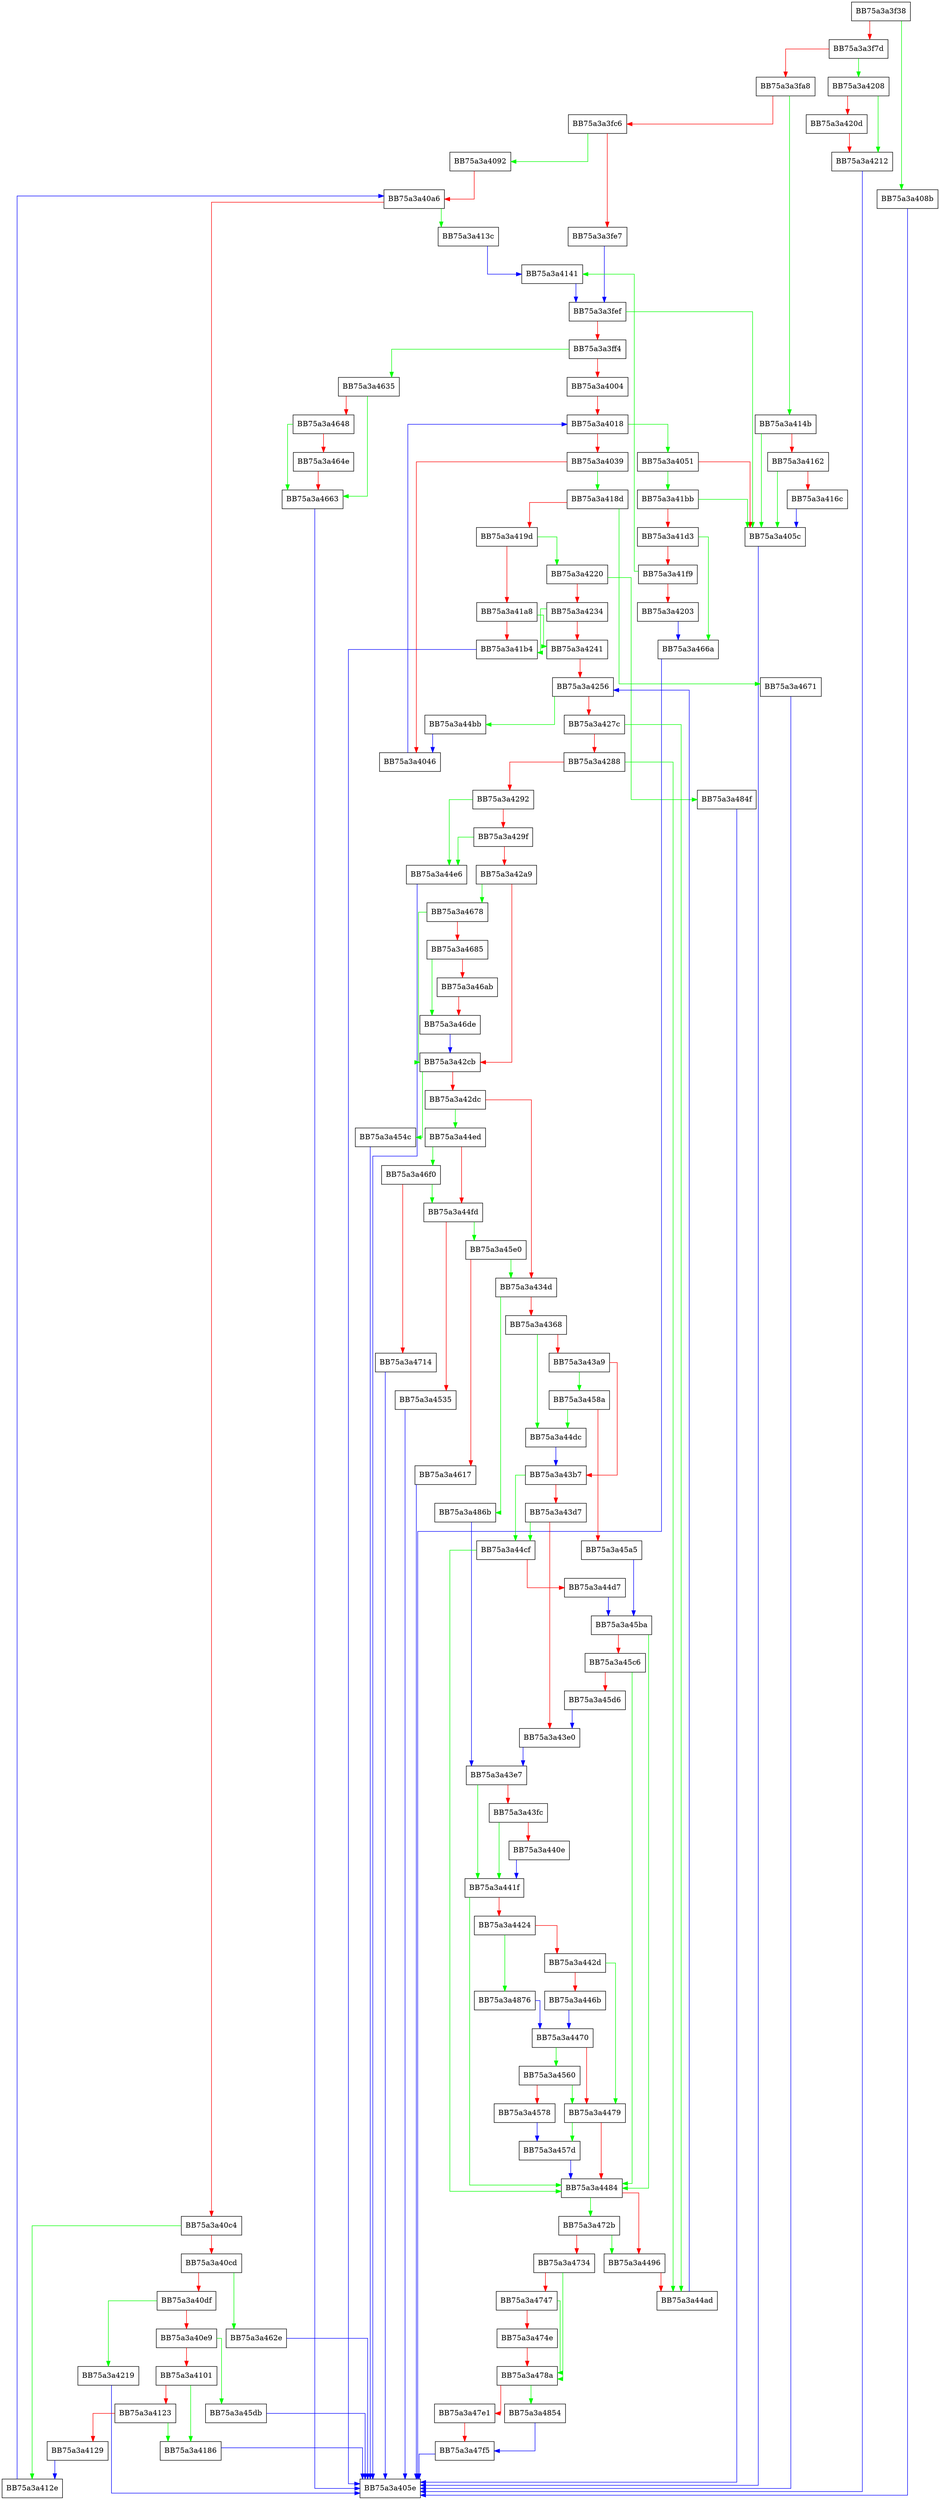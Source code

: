 digraph handleLinkAnnot {
  node [shape="box"];
  graph [splines=ortho];
  BB75a3a3f38 -> BB75a3a408b [color="green"];
  BB75a3a3f38 -> BB75a3a3f7d [color="red"];
  BB75a3a3f7d -> BB75a3a4208 [color="green"];
  BB75a3a3f7d -> BB75a3a3fa8 [color="red"];
  BB75a3a3fa8 -> BB75a3a414b [color="green"];
  BB75a3a3fa8 -> BB75a3a3fc6 [color="red"];
  BB75a3a3fc6 -> BB75a3a4092 [color="green"];
  BB75a3a3fc6 -> BB75a3a3fe7 [color="red"];
  BB75a3a3fe7 -> BB75a3a3fef [color="blue"];
  BB75a3a3fef -> BB75a3a405c [color="green"];
  BB75a3a3fef -> BB75a3a3ff4 [color="red"];
  BB75a3a3ff4 -> BB75a3a4635 [color="green"];
  BB75a3a3ff4 -> BB75a3a4004 [color="red"];
  BB75a3a4004 -> BB75a3a4018 [color="red"];
  BB75a3a4018 -> BB75a3a4051 [color="green"];
  BB75a3a4018 -> BB75a3a4039 [color="red"];
  BB75a3a4039 -> BB75a3a418d [color="green"];
  BB75a3a4039 -> BB75a3a4046 [color="red"];
  BB75a3a4046 -> BB75a3a4018 [color="blue"];
  BB75a3a4051 -> BB75a3a41bb [color="green"];
  BB75a3a4051 -> BB75a3a405c [color="red"];
  BB75a3a405c -> BB75a3a405e [color="blue"];
  BB75a3a408b -> BB75a3a405e [color="blue"];
  BB75a3a4092 -> BB75a3a40a6 [color="red"];
  BB75a3a40a6 -> BB75a3a413c [color="green"];
  BB75a3a40a6 -> BB75a3a40c4 [color="red"];
  BB75a3a40c4 -> BB75a3a412e [color="green"];
  BB75a3a40c4 -> BB75a3a40cd [color="red"];
  BB75a3a40cd -> BB75a3a462e [color="green"];
  BB75a3a40cd -> BB75a3a40df [color="red"];
  BB75a3a40df -> BB75a3a4219 [color="green"];
  BB75a3a40df -> BB75a3a40e9 [color="red"];
  BB75a3a40e9 -> BB75a3a45db [color="green"];
  BB75a3a40e9 -> BB75a3a4101 [color="red"];
  BB75a3a4101 -> BB75a3a4186 [color="green"];
  BB75a3a4101 -> BB75a3a4123 [color="red"];
  BB75a3a4123 -> BB75a3a4186 [color="green"];
  BB75a3a4123 -> BB75a3a4129 [color="red"];
  BB75a3a4129 -> BB75a3a412e [color="blue"];
  BB75a3a412e -> BB75a3a40a6 [color="blue"];
  BB75a3a413c -> BB75a3a4141 [color="blue"];
  BB75a3a4141 -> BB75a3a3fef [color="blue"];
  BB75a3a414b -> BB75a3a405c [color="green"];
  BB75a3a414b -> BB75a3a4162 [color="red"];
  BB75a3a4162 -> BB75a3a405c [color="green"];
  BB75a3a4162 -> BB75a3a416c [color="red"];
  BB75a3a416c -> BB75a3a405c [color="blue"];
  BB75a3a4186 -> BB75a3a405e [color="blue"];
  BB75a3a418d -> BB75a3a4671 [color="green"];
  BB75a3a418d -> BB75a3a419d [color="red"];
  BB75a3a419d -> BB75a3a4220 [color="green"];
  BB75a3a419d -> BB75a3a41a8 [color="red"];
  BB75a3a41a8 -> BB75a3a4241 [color="green"];
  BB75a3a41a8 -> BB75a3a41b4 [color="red"];
  BB75a3a41b4 -> BB75a3a405e [color="blue"];
  BB75a3a41bb -> BB75a3a405c [color="green"];
  BB75a3a41bb -> BB75a3a41d3 [color="red"];
  BB75a3a41d3 -> BB75a3a466a [color="green"];
  BB75a3a41d3 -> BB75a3a41f9 [color="red"];
  BB75a3a41f9 -> BB75a3a4141 [color="green"];
  BB75a3a41f9 -> BB75a3a4203 [color="red"];
  BB75a3a4203 -> BB75a3a466a [color="blue"];
  BB75a3a4208 -> BB75a3a4212 [color="green"];
  BB75a3a4208 -> BB75a3a420d [color="red"];
  BB75a3a420d -> BB75a3a4212 [color="red"];
  BB75a3a4212 -> BB75a3a405e [color="blue"];
  BB75a3a4219 -> BB75a3a405e [color="blue"];
  BB75a3a4220 -> BB75a3a484f [color="green"];
  BB75a3a4220 -> BB75a3a4234 [color="red"];
  BB75a3a4234 -> BB75a3a41b4 [color="green"];
  BB75a3a4234 -> BB75a3a4241 [color="red"];
  BB75a3a4241 -> BB75a3a4256 [color="red"];
  BB75a3a4256 -> BB75a3a44bb [color="green"];
  BB75a3a4256 -> BB75a3a427c [color="red"];
  BB75a3a427c -> BB75a3a44ad [color="green"];
  BB75a3a427c -> BB75a3a4288 [color="red"];
  BB75a3a4288 -> BB75a3a44ad [color="green"];
  BB75a3a4288 -> BB75a3a4292 [color="red"];
  BB75a3a4292 -> BB75a3a44e6 [color="green"];
  BB75a3a4292 -> BB75a3a429f [color="red"];
  BB75a3a429f -> BB75a3a44e6 [color="green"];
  BB75a3a429f -> BB75a3a42a9 [color="red"];
  BB75a3a42a9 -> BB75a3a4678 [color="green"];
  BB75a3a42a9 -> BB75a3a42cb [color="red"];
  BB75a3a42cb -> BB75a3a454c [color="green"];
  BB75a3a42cb -> BB75a3a42dc [color="red"];
  BB75a3a42dc -> BB75a3a44ed [color="green"];
  BB75a3a42dc -> BB75a3a434d [color="red"];
  BB75a3a434d -> BB75a3a486b [color="green"];
  BB75a3a434d -> BB75a3a4368 [color="red"];
  BB75a3a4368 -> BB75a3a44dc [color="green"];
  BB75a3a4368 -> BB75a3a43a9 [color="red"];
  BB75a3a43a9 -> BB75a3a458a [color="green"];
  BB75a3a43a9 -> BB75a3a43b7 [color="red"];
  BB75a3a43b7 -> BB75a3a44cf [color="green"];
  BB75a3a43b7 -> BB75a3a43d7 [color="red"];
  BB75a3a43d7 -> BB75a3a44cf [color="green"];
  BB75a3a43d7 -> BB75a3a43e0 [color="red"];
  BB75a3a43e0 -> BB75a3a43e7 [color="blue"];
  BB75a3a43e7 -> BB75a3a441f [color="green"];
  BB75a3a43e7 -> BB75a3a43fc [color="red"];
  BB75a3a43fc -> BB75a3a441f [color="green"];
  BB75a3a43fc -> BB75a3a440e [color="red"];
  BB75a3a440e -> BB75a3a441f [color="blue"];
  BB75a3a441f -> BB75a3a4484 [color="green"];
  BB75a3a441f -> BB75a3a4424 [color="red"];
  BB75a3a4424 -> BB75a3a4876 [color="green"];
  BB75a3a4424 -> BB75a3a442d [color="red"];
  BB75a3a442d -> BB75a3a4479 [color="green"];
  BB75a3a442d -> BB75a3a446b [color="red"];
  BB75a3a446b -> BB75a3a4470 [color="blue"];
  BB75a3a4470 -> BB75a3a4560 [color="green"];
  BB75a3a4470 -> BB75a3a4479 [color="red"];
  BB75a3a4479 -> BB75a3a457d [color="green"];
  BB75a3a4479 -> BB75a3a4484 [color="red"];
  BB75a3a4484 -> BB75a3a472b [color="green"];
  BB75a3a4484 -> BB75a3a4496 [color="red"];
  BB75a3a4496 -> BB75a3a44ad [color="red"];
  BB75a3a44ad -> BB75a3a4256 [color="blue"];
  BB75a3a44bb -> BB75a3a4046 [color="blue"];
  BB75a3a44cf -> BB75a3a4484 [color="green"];
  BB75a3a44cf -> BB75a3a44d7 [color="red"];
  BB75a3a44d7 -> BB75a3a45ba [color="blue"];
  BB75a3a44dc -> BB75a3a43b7 [color="blue"];
  BB75a3a44e6 -> BB75a3a405e [color="blue"];
  BB75a3a44ed -> BB75a3a46f0 [color="green"];
  BB75a3a44ed -> BB75a3a44fd [color="red"];
  BB75a3a44fd -> BB75a3a45e0 [color="green"];
  BB75a3a44fd -> BB75a3a4535 [color="red"];
  BB75a3a4535 -> BB75a3a405e [color="blue"];
  BB75a3a454c -> BB75a3a405e [color="blue"];
  BB75a3a4560 -> BB75a3a4479 [color="green"];
  BB75a3a4560 -> BB75a3a4578 [color="red"];
  BB75a3a4578 -> BB75a3a457d [color="blue"];
  BB75a3a457d -> BB75a3a4484 [color="blue"];
  BB75a3a458a -> BB75a3a44dc [color="green"];
  BB75a3a458a -> BB75a3a45a5 [color="red"];
  BB75a3a45a5 -> BB75a3a45ba [color="blue"];
  BB75a3a45ba -> BB75a3a4484 [color="green"];
  BB75a3a45ba -> BB75a3a45c6 [color="red"];
  BB75a3a45c6 -> BB75a3a4484 [color="green"];
  BB75a3a45c6 -> BB75a3a45d6 [color="red"];
  BB75a3a45d6 -> BB75a3a43e0 [color="blue"];
  BB75a3a45db -> BB75a3a405e [color="blue"];
  BB75a3a45e0 -> BB75a3a434d [color="green"];
  BB75a3a45e0 -> BB75a3a4617 [color="red"];
  BB75a3a4617 -> BB75a3a405e [color="blue"];
  BB75a3a462e -> BB75a3a405e [color="blue"];
  BB75a3a4635 -> BB75a3a4663 [color="green"];
  BB75a3a4635 -> BB75a3a4648 [color="red"];
  BB75a3a4648 -> BB75a3a4663 [color="green"];
  BB75a3a4648 -> BB75a3a464e [color="red"];
  BB75a3a464e -> BB75a3a4663 [color="red"];
  BB75a3a4663 -> BB75a3a405e [color="blue"];
  BB75a3a466a -> BB75a3a405e [color="blue"];
  BB75a3a4671 -> BB75a3a405e [color="blue"];
  BB75a3a4678 -> BB75a3a42cb [color="green"];
  BB75a3a4678 -> BB75a3a4685 [color="red"];
  BB75a3a4685 -> BB75a3a46de [color="green"];
  BB75a3a4685 -> BB75a3a46ab [color="red"];
  BB75a3a46ab -> BB75a3a46de [color="red"];
  BB75a3a46de -> BB75a3a42cb [color="blue"];
  BB75a3a46f0 -> BB75a3a44fd [color="green"];
  BB75a3a46f0 -> BB75a3a4714 [color="red"];
  BB75a3a4714 -> BB75a3a405e [color="blue"];
  BB75a3a472b -> BB75a3a4496 [color="green"];
  BB75a3a472b -> BB75a3a4734 [color="red"];
  BB75a3a4734 -> BB75a3a478a [color="green"];
  BB75a3a4734 -> BB75a3a4747 [color="red"];
  BB75a3a4747 -> BB75a3a478a [color="green"];
  BB75a3a4747 -> BB75a3a474e [color="red"];
  BB75a3a474e -> BB75a3a478a [color="red"];
  BB75a3a478a -> BB75a3a4854 [color="green"];
  BB75a3a478a -> BB75a3a47e1 [color="red"];
  BB75a3a47e1 -> BB75a3a47f5 [color="red"];
  BB75a3a47f5 -> BB75a3a405e [color="blue"];
  BB75a3a484f -> BB75a3a405e [color="blue"];
  BB75a3a4854 -> BB75a3a47f5 [color="blue"];
  BB75a3a486b -> BB75a3a43e7 [color="blue"];
  BB75a3a4876 -> BB75a3a4470 [color="blue"];
}